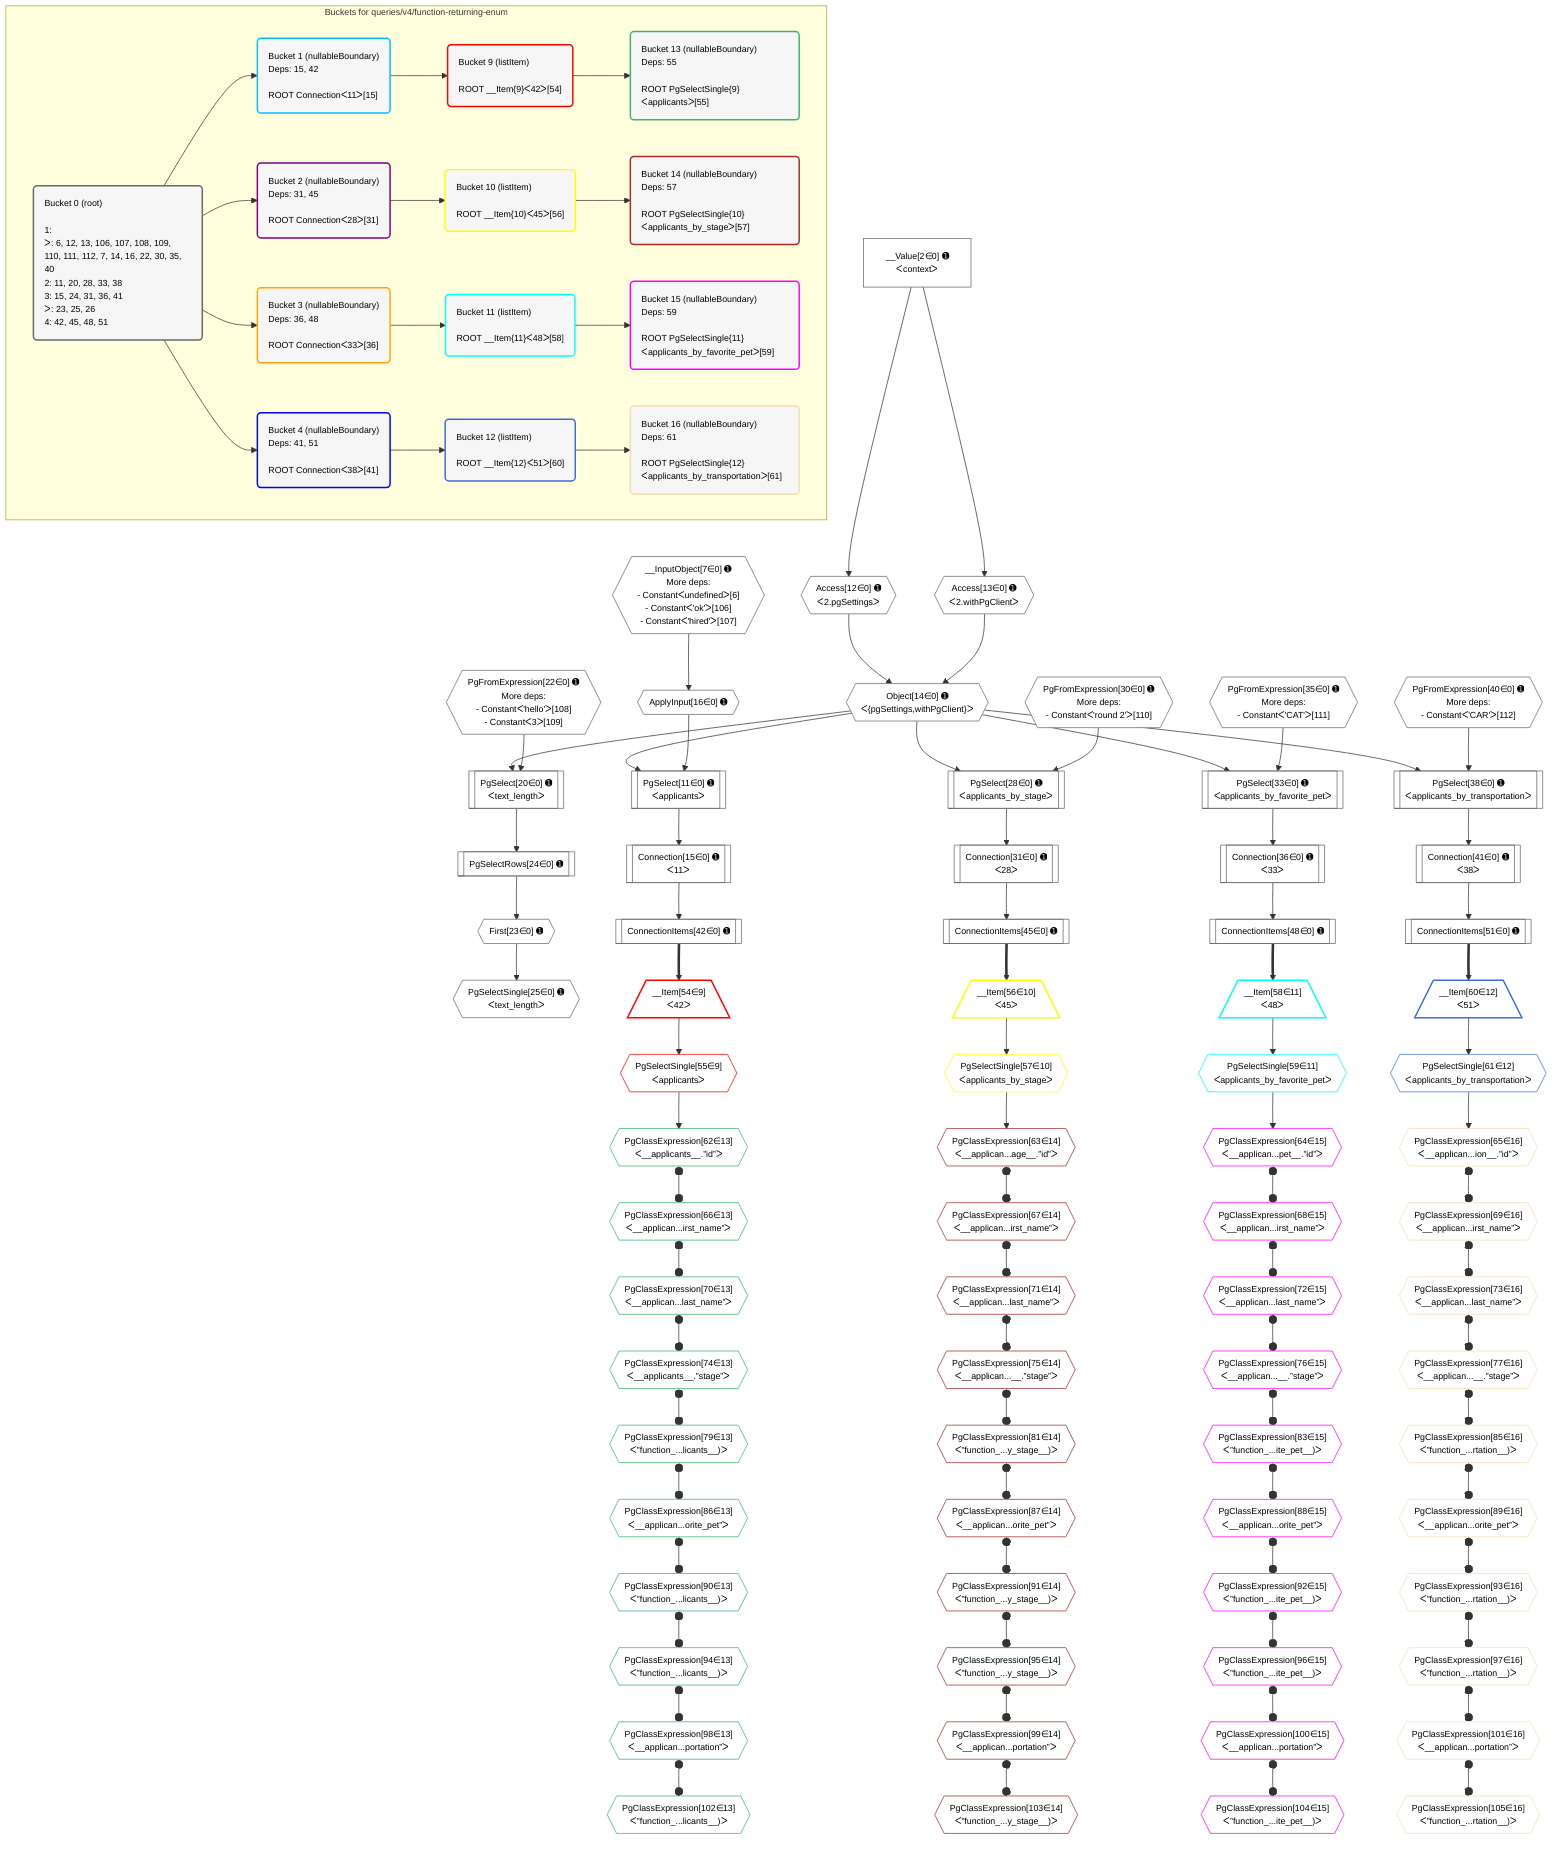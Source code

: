 %%{init: {'themeVariables': { 'fontSize': '12px'}}}%%
graph TD
    classDef path fill:#eee,stroke:#000,color:#000
    classDef plan fill:#fff,stroke-width:1px,color:#000
    classDef itemplan fill:#fff,stroke-width:2px,color:#000
    classDef unbatchedplan fill:#dff,stroke-width:1px,color:#000
    classDef sideeffectplan fill:#fcc,stroke-width:2px,color:#000
    classDef bucket fill:#f6f6f6,color:#000,stroke-width:2px,text-align:left

    subgraph "Buckets for queries/v4/function-returning-enum"
    Bucket0("Bucket 0 (root)<br /><br />1: <br />ᐳ: 6, 12, 13, 106, 107, 108, 109, 110, 111, 112, 7, 14, 16, 22, 30, 35, 40<br />2: 11, 20, 28, 33, 38<br />3: 15, 24, 31, 36, 41<br />ᐳ: 23, 25, 26<br />4: 42, 45, 48, 51"):::bucket
    Bucket1("Bucket 1 (nullableBoundary)<br />Deps: 15, 42<br /><br />ROOT Connectionᐸ11ᐳ[15]"):::bucket
    Bucket2("Bucket 2 (nullableBoundary)<br />Deps: 31, 45<br /><br />ROOT Connectionᐸ28ᐳ[31]"):::bucket
    Bucket3("Bucket 3 (nullableBoundary)<br />Deps: 36, 48<br /><br />ROOT Connectionᐸ33ᐳ[36]"):::bucket
    Bucket4("Bucket 4 (nullableBoundary)<br />Deps: 41, 51<br /><br />ROOT Connectionᐸ38ᐳ[41]"):::bucket
    Bucket9("Bucket 9 (listItem)<br /><br />ROOT __Item{9}ᐸ42ᐳ[54]"):::bucket
    Bucket10("Bucket 10 (listItem)<br /><br />ROOT __Item{10}ᐸ45ᐳ[56]"):::bucket
    Bucket11("Bucket 11 (listItem)<br /><br />ROOT __Item{11}ᐸ48ᐳ[58]"):::bucket
    Bucket12("Bucket 12 (listItem)<br /><br />ROOT __Item{12}ᐸ51ᐳ[60]"):::bucket
    Bucket13("Bucket 13 (nullableBoundary)<br />Deps: 55<br /><br />ROOT PgSelectSingle{9}ᐸapplicantsᐳ[55]"):::bucket
    Bucket14("Bucket 14 (nullableBoundary)<br />Deps: 57<br /><br />ROOT PgSelectSingle{10}ᐸapplicants_by_stageᐳ[57]"):::bucket
    Bucket15("Bucket 15 (nullableBoundary)<br />Deps: 59<br /><br />ROOT PgSelectSingle{11}ᐸapplicants_by_favorite_petᐳ[59]"):::bucket
    Bucket16("Bucket 16 (nullableBoundary)<br />Deps: 61<br /><br />ROOT PgSelectSingle{12}ᐸapplicants_by_transportationᐳ[61]"):::bucket
    end
    Bucket0 --> Bucket1 & Bucket2 & Bucket3 & Bucket4
    Bucket1 --> Bucket9
    Bucket2 --> Bucket10
    Bucket3 --> Bucket11
    Bucket4 --> Bucket12
    Bucket9 --> Bucket13
    Bucket10 --> Bucket14
    Bucket11 --> Bucket15
    Bucket12 --> Bucket16

    %% plan dependencies
    __InputObject7{{"__InputObject[7∈0] ➊<br />More deps:<br />- Constantᐸundefinedᐳ[6]<br />- Constantᐸ'ok'ᐳ[106]<br />- Constantᐸ'hired'ᐳ[107]"}}:::plan
    PgSelect11[["PgSelect[11∈0] ➊<br />ᐸapplicantsᐳ"]]:::plan
    Object14{{"Object[14∈0] ➊<br />ᐸ{pgSettings,withPgClient}ᐳ"}}:::plan
    ApplyInput16{{"ApplyInput[16∈0] ➊"}}:::plan
    Object14 & ApplyInput16 --> PgSelect11
    Access12{{"Access[12∈0] ➊<br />ᐸ2.pgSettingsᐳ"}}:::plan
    Access13{{"Access[13∈0] ➊<br />ᐸ2.withPgClientᐳ"}}:::plan
    Access12 & Access13 --> Object14
    PgSelect20[["PgSelect[20∈0] ➊<br />ᐸtext_lengthᐳ"]]:::plan
    PgFromExpression22{{"PgFromExpression[22∈0] ➊<br />More deps:<br />- Constantᐸ'hello'ᐳ[108]<br />- Constantᐸ3ᐳ[109]"}}:::plan
    Object14 & PgFromExpression22 --> PgSelect20
    PgSelect28[["PgSelect[28∈0] ➊<br />ᐸapplicants_by_stageᐳ"]]:::plan
    PgFromExpression30{{"PgFromExpression[30∈0] ➊<br />More deps:<br />- Constantᐸ'round 2'ᐳ[110]"}}:::plan
    Object14 & PgFromExpression30 --> PgSelect28
    PgSelect33[["PgSelect[33∈0] ➊<br />ᐸapplicants_by_favorite_petᐳ"]]:::plan
    PgFromExpression35{{"PgFromExpression[35∈0] ➊<br />More deps:<br />- Constantᐸ'CAT'ᐳ[111]"}}:::plan
    Object14 & PgFromExpression35 --> PgSelect33
    PgSelect38[["PgSelect[38∈0] ➊<br />ᐸapplicants_by_transportationᐳ"]]:::plan
    PgFromExpression40{{"PgFromExpression[40∈0] ➊<br />More deps:<br />- Constantᐸ'CAR'ᐳ[112]"}}:::plan
    Object14 & PgFromExpression40 --> PgSelect38
    __Value2["__Value[2∈0] ➊<br />ᐸcontextᐳ"]:::plan
    __Value2 --> Access12
    __Value2 --> Access13
    Connection15[["Connection[15∈0] ➊<br />ᐸ11ᐳ"]]:::plan
    PgSelect11 --> Connection15
    __InputObject7 --> ApplyInput16
    First23{{"First[23∈0] ➊"}}:::plan
    PgSelectRows24[["PgSelectRows[24∈0] ➊"]]:::plan
    PgSelectRows24 --> First23
    PgSelect20 --> PgSelectRows24
    PgSelectSingle25{{"PgSelectSingle[25∈0] ➊<br />ᐸtext_lengthᐳ"}}:::plan
    First23 --> PgSelectSingle25
    Connection31[["Connection[31∈0] ➊<br />ᐸ28ᐳ"]]:::plan
    PgSelect28 --> Connection31
    Connection36[["Connection[36∈0] ➊<br />ᐸ33ᐳ"]]:::plan
    PgSelect33 --> Connection36
    Connection41[["Connection[41∈0] ➊<br />ᐸ38ᐳ"]]:::plan
    PgSelect38 --> Connection41
    ConnectionItems42[["ConnectionItems[42∈0] ➊"]]:::plan
    Connection15 --> ConnectionItems42
    ConnectionItems45[["ConnectionItems[45∈0] ➊"]]:::plan
    Connection31 --> ConnectionItems45
    ConnectionItems48[["ConnectionItems[48∈0] ➊"]]:::plan
    Connection36 --> ConnectionItems48
    ConnectionItems51[["ConnectionItems[51∈0] ➊"]]:::plan
    Connection41 --> ConnectionItems51
    __Item54[/"__Item[54∈9]<br />ᐸ42ᐳ"\]:::itemplan
    ConnectionItems42 ==> __Item54
    PgSelectSingle55{{"PgSelectSingle[55∈9]<br />ᐸapplicantsᐳ"}}:::plan
    __Item54 --> PgSelectSingle55
    __Item56[/"__Item[56∈10]<br />ᐸ45ᐳ"\]:::itemplan
    ConnectionItems45 ==> __Item56
    PgSelectSingle57{{"PgSelectSingle[57∈10]<br />ᐸapplicants_by_stageᐳ"}}:::plan
    __Item56 --> PgSelectSingle57
    __Item58[/"__Item[58∈11]<br />ᐸ48ᐳ"\]:::itemplan
    ConnectionItems48 ==> __Item58
    PgSelectSingle59{{"PgSelectSingle[59∈11]<br />ᐸapplicants_by_favorite_petᐳ"}}:::plan
    __Item58 --> PgSelectSingle59
    __Item60[/"__Item[60∈12]<br />ᐸ51ᐳ"\]:::itemplan
    ConnectionItems51 ==> __Item60
    PgSelectSingle61{{"PgSelectSingle[61∈12]<br />ᐸapplicants_by_transportationᐳ"}}:::plan
    __Item60 --> PgSelectSingle61
    PgClassExpression62{{"PgClassExpression[62∈13]<br />ᐸ__applicants__.”id”ᐳ"}}:::plan
    PgSelectSingle55 --> PgClassExpression62
    PgClassExpression66{{"PgClassExpression[66∈13]<br />ᐸ__applican...irst_name”ᐳ"}}:::plan
    PgClassExpression62 o--o PgClassExpression66
    PgClassExpression70{{"PgClassExpression[70∈13]<br />ᐸ__applican...last_name”ᐳ"}}:::plan
    PgClassExpression66 o--o PgClassExpression70
    PgClassExpression74{{"PgClassExpression[74∈13]<br />ᐸ__applicants__.”stage”ᐳ"}}:::plan
    PgClassExpression70 o--o PgClassExpression74
    PgClassExpression79{{"PgClassExpression[79∈13]<br />ᐸ”function_...licants__)ᐳ"}}:::plan
    PgClassExpression74 o--o PgClassExpression79
    PgClassExpression86{{"PgClassExpression[86∈13]<br />ᐸ__applican...orite_pet”ᐳ"}}:::plan
    PgClassExpression79 o--o PgClassExpression86
    PgClassExpression90{{"PgClassExpression[90∈13]<br />ᐸ”function_...licants__)ᐳ"}}:::plan
    PgClassExpression86 o--o PgClassExpression90
    PgClassExpression94{{"PgClassExpression[94∈13]<br />ᐸ”function_...licants__)ᐳ"}}:::plan
    PgClassExpression90 o--o PgClassExpression94
    PgClassExpression98{{"PgClassExpression[98∈13]<br />ᐸ__applican...portation”ᐳ"}}:::plan
    PgClassExpression94 o--o PgClassExpression98
    PgClassExpression102{{"PgClassExpression[102∈13]<br />ᐸ”function_...licants__)ᐳ"}}:::plan
    PgClassExpression98 o--o PgClassExpression102
    PgClassExpression63{{"PgClassExpression[63∈14]<br />ᐸ__applican...age__.”id”ᐳ"}}:::plan
    PgSelectSingle57 --> PgClassExpression63
    PgClassExpression67{{"PgClassExpression[67∈14]<br />ᐸ__applican...irst_name”ᐳ"}}:::plan
    PgClassExpression63 o--o PgClassExpression67
    PgClassExpression71{{"PgClassExpression[71∈14]<br />ᐸ__applican...last_name”ᐳ"}}:::plan
    PgClassExpression67 o--o PgClassExpression71
    PgClassExpression75{{"PgClassExpression[75∈14]<br />ᐸ__applican...__.”stage”ᐳ"}}:::plan
    PgClassExpression71 o--o PgClassExpression75
    PgClassExpression81{{"PgClassExpression[81∈14]<br />ᐸ”function_...y_stage__)ᐳ"}}:::plan
    PgClassExpression75 o--o PgClassExpression81
    PgClassExpression87{{"PgClassExpression[87∈14]<br />ᐸ__applican...orite_pet”ᐳ"}}:::plan
    PgClassExpression81 o--o PgClassExpression87
    PgClassExpression91{{"PgClassExpression[91∈14]<br />ᐸ”function_...y_stage__)ᐳ"}}:::plan
    PgClassExpression87 o--o PgClassExpression91
    PgClassExpression95{{"PgClassExpression[95∈14]<br />ᐸ”function_...y_stage__)ᐳ"}}:::plan
    PgClassExpression91 o--o PgClassExpression95
    PgClassExpression99{{"PgClassExpression[99∈14]<br />ᐸ__applican...portation”ᐳ"}}:::plan
    PgClassExpression95 o--o PgClassExpression99
    PgClassExpression103{{"PgClassExpression[103∈14]<br />ᐸ”function_...y_stage__)ᐳ"}}:::plan
    PgClassExpression99 o--o PgClassExpression103
    PgClassExpression64{{"PgClassExpression[64∈15]<br />ᐸ__applican...pet__.”id”ᐳ"}}:::plan
    PgSelectSingle59 --> PgClassExpression64
    PgClassExpression68{{"PgClassExpression[68∈15]<br />ᐸ__applican...irst_name”ᐳ"}}:::plan
    PgClassExpression64 o--o PgClassExpression68
    PgClassExpression72{{"PgClassExpression[72∈15]<br />ᐸ__applican...last_name”ᐳ"}}:::plan
    PgClassExpression68 o--o PgClassExpression72
    PgClassExpression76{{"PgClassExpression[76∈15]<br />ᐸ__applican...__.”stage”ᐳ"}}:::plan
    PgClassExpression72 o--o PgClassExpression76
    PgClassExpression83{{"PgClassExpression[83∈15]<br />ᐸ”function_...ite_pet__)ᐳ"}}:::plan
    PgClassExpression76 o--o PgClassExpression83
    PgClassExpression88{{"PgClassExpression[88∈15]<br />ᐸ__applican...orite_pet”ᐳ"}}:::plan
    PgClassExpression83 o--o PgClassExpression88
    PgClassExpression92{{"PgClassExpression[92∈15]<br />ᐸ”function_...ite_pet__)ᐳ"}}:::plan
    PgClassExpression88 o--o PgClassExpression92
    PgClassExpression96{{"PgClassExpression[96∈15]<br />ᐸ”function_...ite_pet__)ᐳ"}}:::plan
    PgClassExpression92 o--o PgClassExpression96
    PgClassExpression100{{"PgClassExpression[100∈15]<br />ᐸ__applican...portation”ᐳ"}}:::plan
    PgClassExpression96 o--o PgClassExpression100
    PgClassExpression104{{"PgClassExpression[104∈15]<br />ᐸ”function_...ite_pet__)ᐳ"}}:::plan
    PgClassExpression100 o--o PgClassExpression104
    PgClassExpression65{{"PgClassExpression[65∈16]<br />ᐸ__applican...ion__.”id”ᐳ"}}:::plan
    PgSelectSingle61 --> PgClassExpression65
    PgClassExpression69{{"PgClassExpression[69∈16]<br />ᐸ__applican...irst_name”ᐳ"}}:::plan
    PgClassExpression65 o--o PgClassExpression69
    PgClassExpression73{{"PgClassExpression[73∈16]<br />ᐸ__applican...last_name”ᐳ"}}:::plan
    PgClassExpression69 o--o PgClassExpression73
    PgClassExpression77{{"PgClassExpression[77∈16]<br />ᐸ__applican...__.”stage”ᐳ"}}:::plan
    PgClassExpression73 o--o PgClassExpression77
    PgClassExpression85{{"PgClassExpression[85∈16]<br />ᐸ”function_...rtation__)ᐳ"}}:::plan
    PgClassExpression77 o--o PgClassExpression85
    PgClassExpression89{{"PgClassExpression[89∈16]<br />ᐸ__applican...orite_pet”ᐳ"}}:::plan
    PgClassExpression85 o--o PgClassExpression89
    PgClassExpression93{{"PgClassExpression[93∈16]<br />ᐸ”function_...rtation__)ᐳ"}}:::plan
    PgClassExpression89 o--o PgClassExpression93
    PgClassExpression97{{"PgClassExpression[97∈16]<br />ᐸ”function_...rtation__)ᐳ"}}:::plan
    PgClassExpression93 o--o PgClassExpression97
    PgClassExpression101{{"PgClassExpression[101∈16]<br />ᐸ__applican...portation”ᐳ"}}:::plan
    PgClassExpression97 o--o PgClassExpression101
    PgClassExpression105{{"PgClassExpression[105∈16]<br />ᐸ”function_...rtation__)ᐳ"}}:::plan
    PgClassExpression101 o--o PgClassExpression105

    %% define steps
    classDef bucket0 stroke:#696969
    class Bucket0,__Value2,__InputObject7,PgSelect11,Access12,Access13,Object14,Connection15,ApplyInput16,PgSelect20,PgFromExpression22,First23,PgSelectRows24,PgSelectSingle25,PgSelect28,PgFromExpression30,Connection31,PgSelect33,PgFromExpression35,Connection36,PgSelect38,PgFromExpression40,Connection41,ConnectionItems42,ConnectionItems45,ConnectionItems48,ConnectionItems51 bucket0
    classDef bucket1 stroke:#00bfff
    class Bucket1 bucket1
    classDef bucket2 stroke:#7f007f
    class Bucket2 bucket2
    classDef bucket3 stroke:#ffa500
    class Bucket3 bucket3
    classDef bucket4 stroke:#0000ff
    class Bucket4 bucket4
    classDef bucket9 stroke:#ff0000
    class Bucket9,__Item54,PgSelectSingle55 bucket9
    classDef bucket10 stroke:#ffff00
    class Bucket10,__Item56,PgSelectSingle57 bucket10
    classDef bucket11 stroke:#00ffff
    class Bucket11,__Item58,PgSelectSingle59 bucket11
    classDef bucket12 stroke:#4169e1
    class Bucket12,__Item60,PgSelectSingle61 bucket12
    classDef bucket13 stroke:#3cb371
    class Bucket13,PgClassExpression62,PgClassExpression66,PgClassExpression70,PgClassExpression74,PgClassExpression79,PgClassExpression86,PgClassExpression90,PgClassExpression94,PgClassExpression98,PgClassExpression102 bucket13
    classDef bucket14 stroke:#a52a2a
    class Bucket14,PgClassExpression63,PgClassExpression67,PgClassExpression71,PgClassExpression75,PgClassExpression81,PgClassExpression87,PgClassExpression91,PgClassExpression95,PgClassExpression99,PgClassExpression103 bucket14
    classDef bucket15 stroke:#ff00ff
    class Bucket15,PgClassExpression64,PgClassExpression68,PgClassExpression72,PgClassExpression76,PgClassExpression83,PgClassExpression88,PgClassExpression92,PgClassExpression96,PgClassExpression100,PgClassExpression104 bucket15
    classDef bucket16 stroke:#f5deb3
    class Bucket16,PgClassExpression65,PgClassExpression69,PgClassExpression73,PgClassExpression77,PgClassExpression85,PgClassExpression89,PgClassExpression93,PgClassExpression97,PgClassExpression101,PgClassExpression105 bucket16